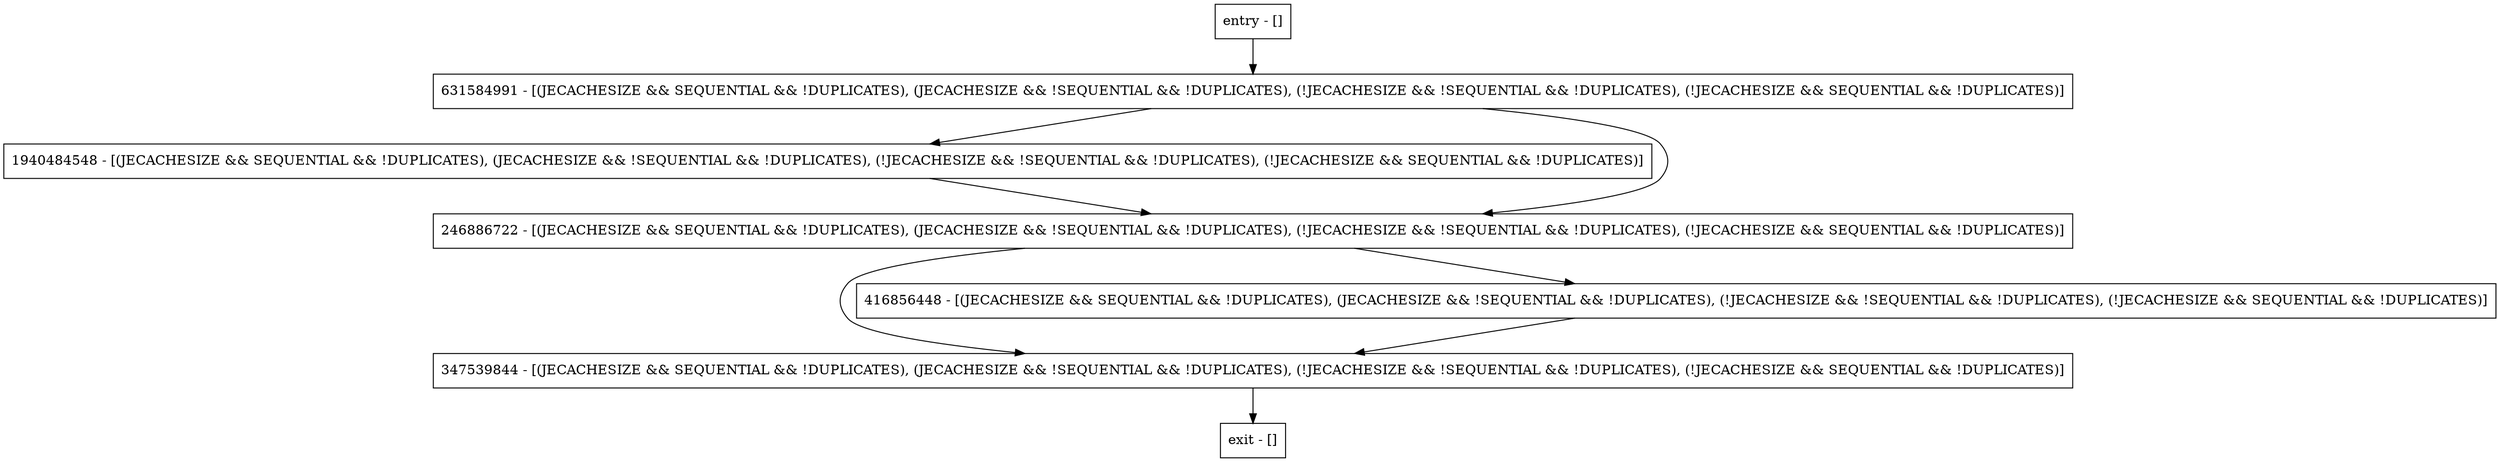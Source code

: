 digraph getFileSummary {
node [shape=record];
1940484548 [label="1940484548 - [(JECACHESIZE && SEQUENTIAL && !DUPLICATES), (JECACHESIZE && !SEQUENTIAL && !DUPLICATES), (!JECACHESIZE && !SEQUENTIAL && !DUPLICATES), (!JECACHESIZE && SEQUENTIAL && !DUPLICATES)]"];
entry [label="entry - []"];
exit [label="exit - []"];
347539844 [label="347539844 - [(JECACHESIZE && SEQUENTIAL && !DUPLICATES), (JECACHESIZE && !SEQUENTIAL && !DUPLICATES), (!JECACHESIZE && !SEQUENTIAL && !DUPLICATES), (!JECACHESIZE && SEQUENTIAL && !DUPLICATES)]"];
246886722 [label="246886722 - [(JECACHESIZE && SEQUENTIAL && !DUPLICATES), (JECACHESIZE && !SEQUENTIAL && !DUPLICATES), (!JECACHESIZE && !SEQUENTIAL && !DUPLICATES), (!JECACHESIZE && SEQUENTIAL && !DUPLICATES)]"];
416856448 [label="416856448 - [(JECACHESIZE && SEQUENTIAL && !DUPLICATES), (JECACHESIZE && !SEQUENTIAL && !DUPLICATES), (!JECACHESIZE && !SEQUENTIAL && !DUPLICATES), (!JECACHESIZE && SEQUENTIAL && !DUPLICATES)]"];
631584991 [label="631584991 - [(JECACHESIZE && SEQUENTIAL && !DUPLICATES), (JECACHESIZE && !SEQUENTIAL && !DUPLICATES), (!JECACHESIZE && !SEQUENTIAL && !DUPLICATES), (!JECACHESIZE && SEQUENTIAL && !DUPLICATES)]"];
entry;
exit;
1940484548 -> 246886722;
entry -> 631584991;
347539844 -> exit;
246886722 -> 347539844;
246886722 -> 416856448;
416856448 -> 347539844;
631584991 -> 1940484548;
631584991 -> 246886722;
}
